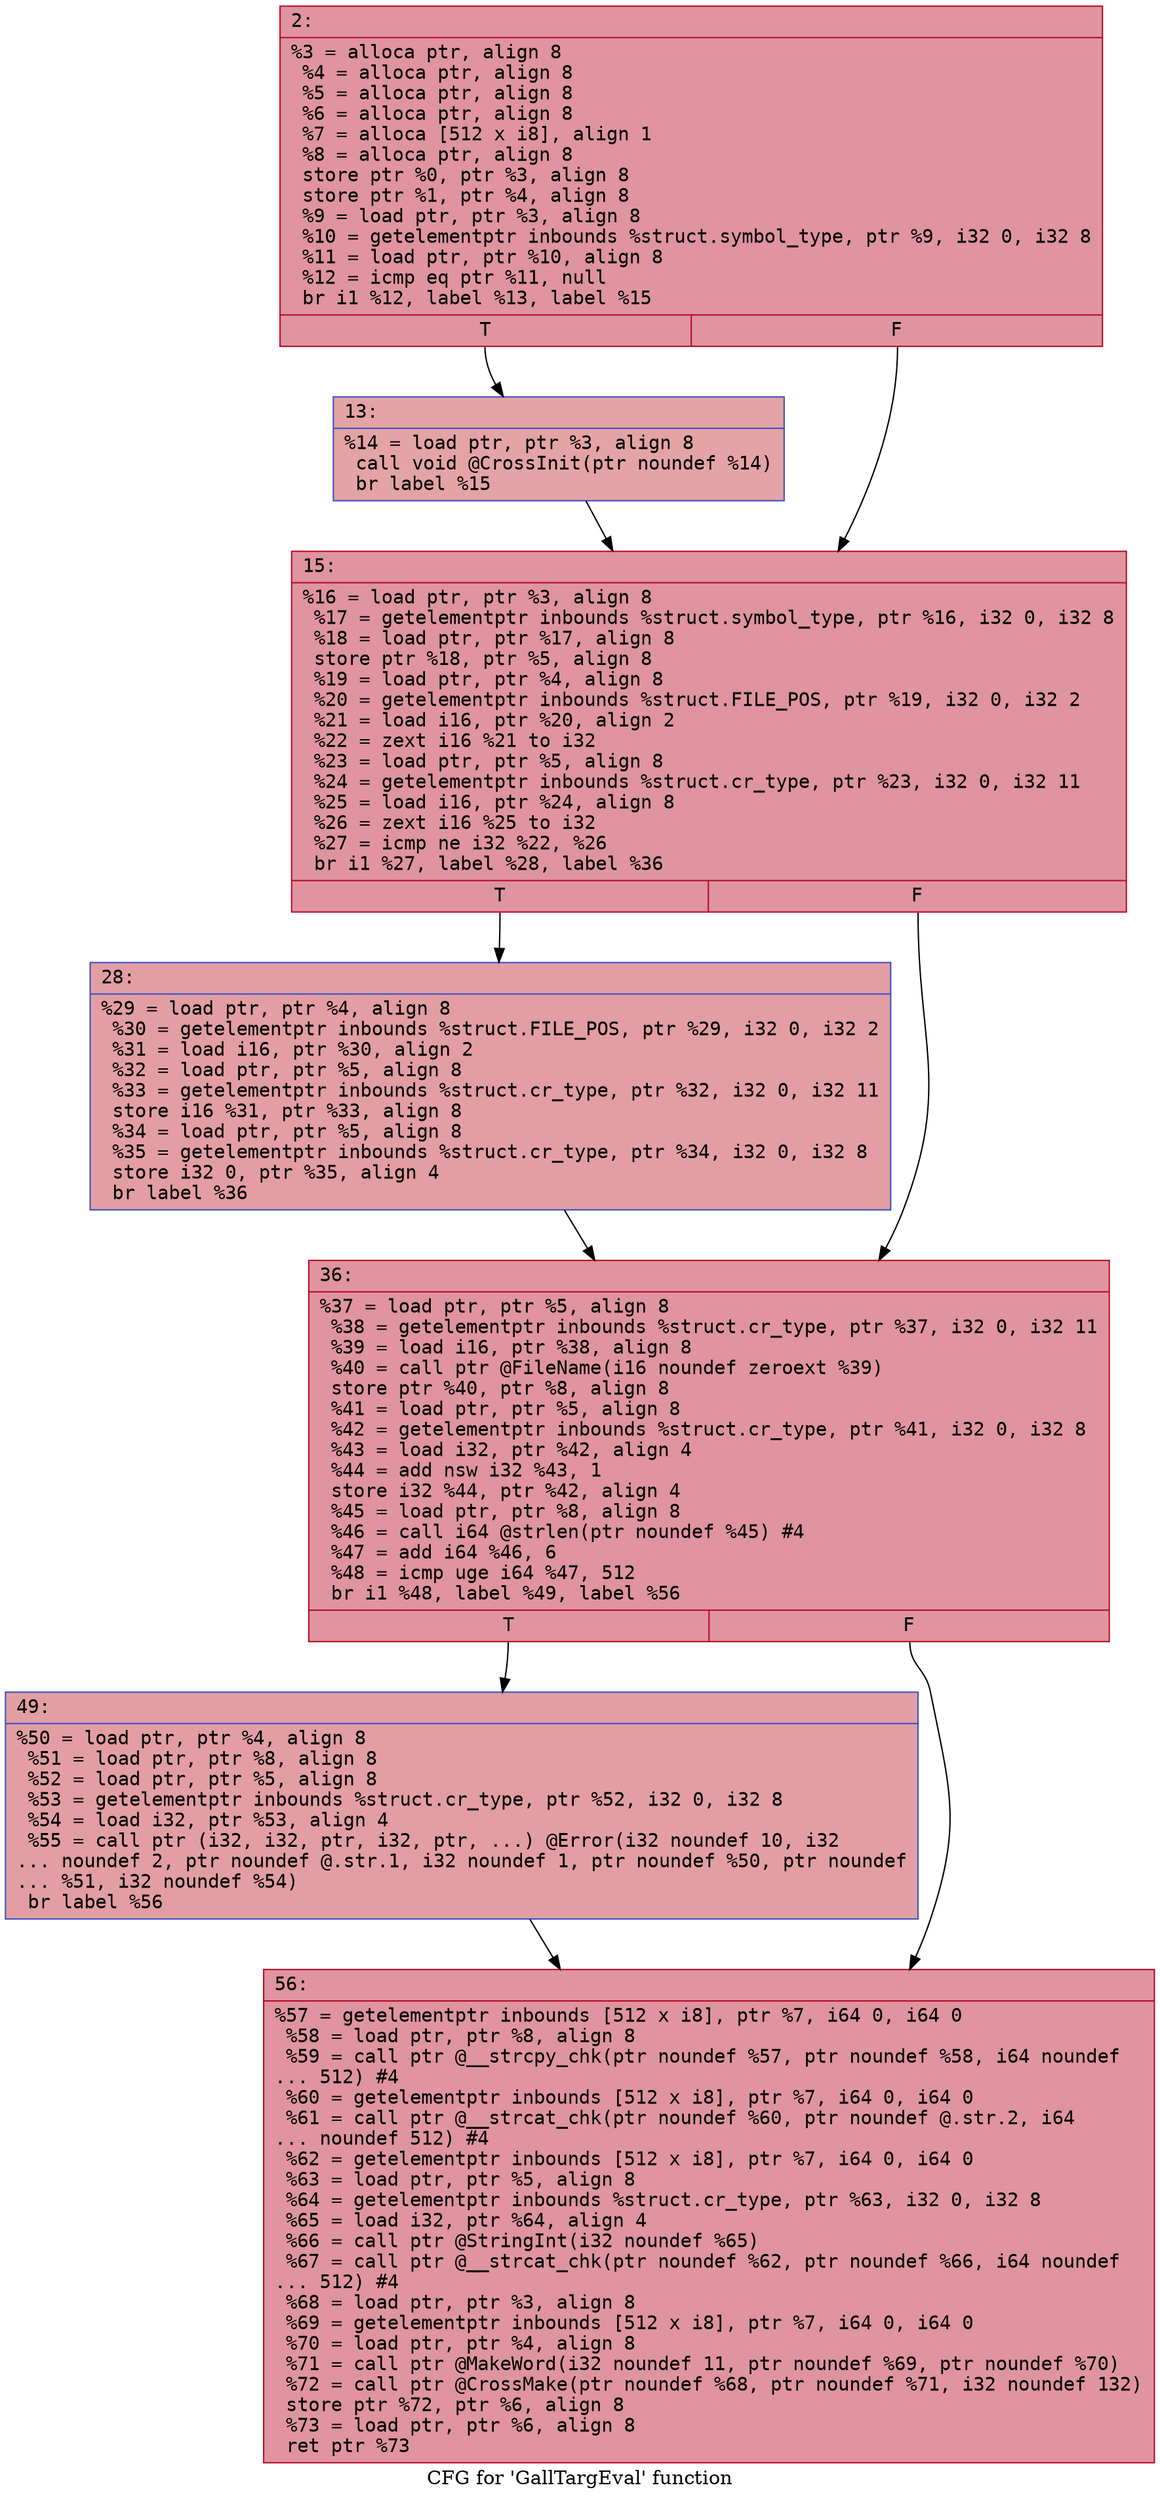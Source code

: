 digraph "CFG for 'GallTargEval' function" {
	label="CFG for 'GallTargEval' function";

	Node0x600001fff520 [shape=record,color="#b70d28ff", style=filled, fillcolor="#b70d2870" fontname="Courier",label="{2:\l|  %3 = alloca ptr, align 8\l  %4 = alloca ptr, align 8\l  %5 = alloca ptr, align 8\l  %6 = alloca ptr, align 8\l  %7 = alloca [512 x i8], align 1\l  %8 = alloca ptr, align 8\l  store ptr %0, ptr %3, align 8\l  store ptr %1, ptr %4, align 8\l  %9 = load ptr, ptr %3, align 8\l  %10 = getelementptr inbounds %struct.symbol_type, ptr %9, i32 0, i32 8\l  %11 = load ptr, ptr %10, align 8\l  %12 = icmp eq ptr %11, null\l  br i1 %12, label %13, label %15\l|{<s0>T|<s1>F}}"];
	Node0x600001fff520:s0 -> Node0x600001fff7a0[tooltip="2 -> 13\nProbability 37.50%" ];
	Node0x600001fff520:s1 -> Node0x600001fff7f0[tooltip="2 -> 15\nProbability 62.50%" ];
	Node0x600001fff7a0 [shape=record,color="#3d50c3ff", style=filled, fillcolor="#c32e3170" fontname="Courier",label="{13:\l|  %14 = load ptr, ptr %3, align 8\l  call void @CrossInit(ptr noundef %14)\l  br label %15\l}"];
	Node0x600001fff7a0 -> Node0x600001fff7f0[tooltip="13 -> 15\nProbability 100.00%" ];
	Node0x600001fff7f0 [shape=record,color="#b70d28ff", style=filled, fillcolor="#b70d2870" fontname="Courier",label="{15:\l|  %16 = load ptr, ptr %3, align 8\l  %17 = getelementptr inbounds %struct.symbol_type, ptr %16, i32 0, i32 8\l  %18 = load ptr, ptr %17, align 8\l  store ptr %18, ptr %5, align 8\l  %19 = load ptr, ptr %4, align 8\l  %20 = getelementptr inbounds %struct.FILE_POS, ptr %19, i32 0, i32 2\l  %21 = load i16, ptr %20, align 2\l  %22 = zext i16 %21 to i32\l  %23 = load ptr, ptr %5, align 8\l  %24 = getelementptr inbounds %struct.cr_type, ptr %23, i32 0, i32 11\l  %25 = load i16, ptr %24, align 8\l  %26 = zext i16 %25 to i32\l  %27 = icmp ne i32 %22, %26\l  br i1 %27, label %28, label %36\l|{<s0>T|<s1>F}}"];
	Node0x600001fff7f0:s0 -> Node0x600001fff840[tooltip="15 -> 28\nProbability 50.00%" ];
	Node0x600001fff7f0:s1 -> Node0x600001fff890[tooltip="15 -> 36\nProbability 50.00%" ];
	Node0x600001fff840 [shape=record,color="#3d50c3ff", style=filled, fillcolor="#be242e70" fontname="Courier",label="{28:\l|  %29 = load ptr, ptr %4, align 8\l  %30 = getelementptr inbounds %struct.FILE_POS, ptr %29, i32 0, i32 2\l  %31 = load i16, ptr %30, align 2\l  %32 = load ptr, ptr %5, align 8\l  %33 = getelementptr inbounds %struct.cr_type, ptr %32, i32 0, i32 11\l  store i16 %31, ptr %33, align 8\l  %34 = load ptr, ptr %5, align 8\l  %35 = getelementptr inbounds %struct.cr_type, ptr %34, i32 0, i32 8\l  store i32 0, ptr %35, align 4\l  br label %36\l}"];
	Node0x600001fff840 -> Node0x600001fff890[tooltip="28 -> 36\nProbability 100.00%" ];
	Node0x600001fff890 [shape=record,color="#b70d28ff", style=filled, fillcolor="#b70d2870" fontname="Courier",label="{36:\l|  %37 = load ptr, ptr %5, align 8\l  %38 = getelementptr inbounds %struct.cr_type, ptr %37, i32 0, i32 11\l  %39 = load i16, ptr %38, align 8\l  %40 = call ptr @FileName(i16 noundef zeroext %39)\l  store ptr %40, ptr %8, align 8\l  %41 = load ptr, ptr %5, align 8\l  %42 = getelementptr inbounds %struct.cr_type, ptr %41, i32 0, i32 8\l  %43 = load i32, ptr %42, align 4\l  %44 = add nsw i32 %43, 1\l  store i32 %44, ptr %42, align 4\l  %45 = load ptr, ptr %8, align 8\l  %46 = call i64 @strlen(ptr noundef %45) #4\l  %47 = add i64 %46, 6\l  %48 = icmp uge i64 %47, 512\l  br i1 %48, label %49, label %56\l|{<s0>T|<s1>F}}"];
	Node0x600001fff890:s0 -> Node0x600001fff8e0[tooltip="36 -> 49\nProbability 50.00%" ];
	Node0x600001fff890:s1 -> Node0x600001fff930[tooltip="36 -> 56\nProbability 50.00%" ];
	Node0x600001fff8e0 [shape=record,color="#3d50c3ff", style=filled, fillcolor="#be242e70" fontname="Courier",label="{49:\l|  %50 = load ptr, ptr %4, align 8\l  %51 = load ptr, ptr %8, align 8\l  %52 = load ptr, ptr %5, align 8\l  %53 = getelementptr inbounds %struct.cr_type, ptr %52, i32 0, i32 8\l  %54 = load i32, ptr %53, align 4\l  %55 = call ptr (i32, i32, ptr, i32, ptr, ...) @Error(i32 noundef 10, i32\l... noundef 2, ptr noundef @.str.1, i32 noundef 1, ptr noundef %50, ptr noundef\l... %51, i32 noundef %54)\l  br label %56\l}"];
	Node0x600001fff8e0 -> Node0x600001fff930[tooltip="49 -> 56\nProbability 100.00%" ];
	Node0x600001fff930 [shape=record,color="#b70d28ff", style=filled, fillcolor="#b70d2870" fontname="Courier",label="{56:\l|  %57 = getelementptr inbounds [512 x i8], ptr %7, i64 0, i64 0\l  %58 = load ptr, ptr %8, align 8\l  %59 = call ptr @__strcpy_chk(ptr noundef %57, ptr noundef %58, i64 noundef\l... 512) #4\l  %60 = getelementptr inbounds [512 x i8], ptr %7, i64 0, i64 0\l  %61 = call ptr @__strcat_chk(ptr noundef %60, ptr noundef @.str.2, i64\l... noundef 512) #4\l  %62 = getelementptr inbounds [512 x i8], ptr %7, i64 0, i64 0\l  %63 = load ptr, ptr %5, align 8\l  %64 = getelementptr inbounds %struct.cr_type, ptr %63, i32 0, i32 8\l  %65 = load i32, ptr %64, align 4\l  %66 = call ptr @StringInt(i32 noundef %65)\l  %67 = call ptr @__strcat_chk(ptr noundef %62, ptr noundef %66, i64 noundef\l... 512) #4\l  %68 = load ptr, ptr %3, align 8\l  %69 = getelementptr inbounds [512 x i8], ptr %7, i64 0, i64 0\l  %70 = load ptr, ptr %4, align 8\l  %71 = call ptr @MakeWord(i32 noundef 11, ptr noundef %69, ptr noundef %70)\l  %72 = call ptr @CrossMake(ptr noundef %68, ptr noundef %71, i32 noundef 132)\l  store ptr %72, ptr %6, align 8\l  %73 = load ptr, ptr %6, align 8\l  ret ptr %73\l}"];
}
